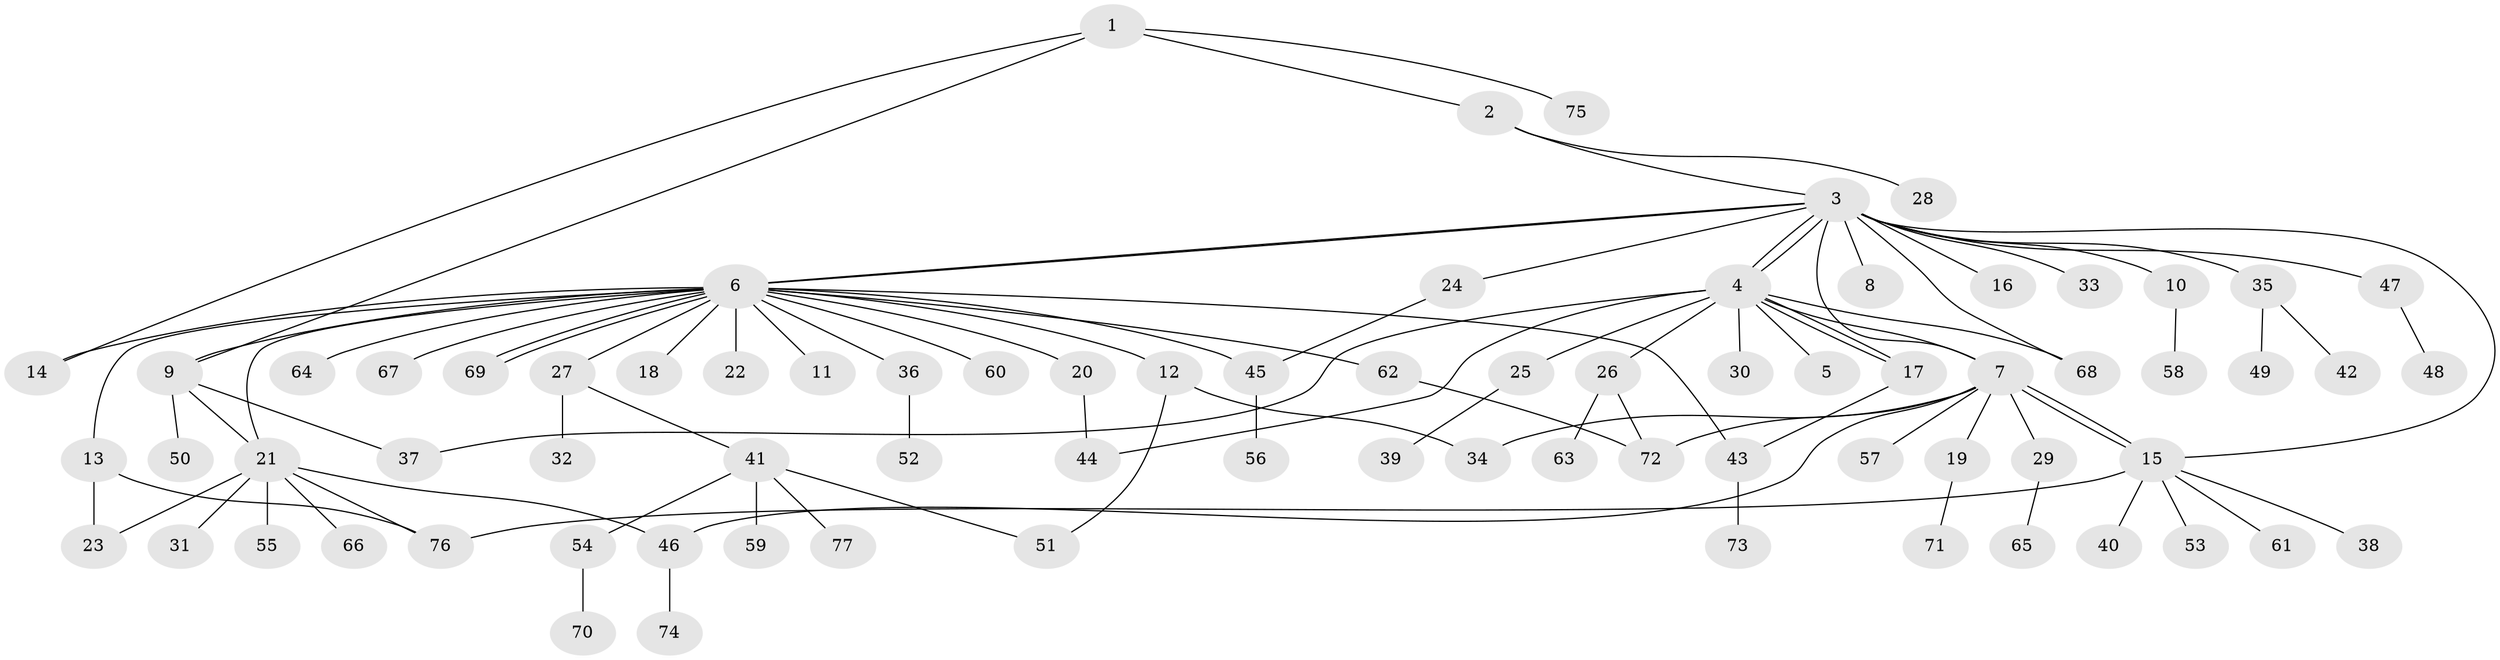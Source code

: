 // coarse degree distribution, {1: 0.660377358490566, 14: 0.018867924528301886, 7: 0.018867924528301886, 2: 0.22641509433962265, 5: 0.018867924528301886, 8: 0.018867924528301886, 16: 0.018867924528301886, 9: 0.018867924528301886}
// Generated by graph-tools (version 1.1) at 2025/50/03/04/25 21:50:24]
// undirected, 77 vertices, 99 edges
graph export_dot {
graph [start="1"]
  node [color=gray90,style=filled];
  1;
  2;
  3;
  4;
  5;
  6;
  7;
  8;
  9;
  10;
  11;
  12;
  13;
  14;
  15;
  16;
  17;
  18;
  19;
  20;
  21;
  22;
  23;
  24;
  25;
  26;
  27;
  28;
  29;
  30;
  31;
  32;
  33;
  34;
  35;
  36;
  37;
  38;
  39;
  40;
  41;
  42;
  43;
  44;
  45;
  46;
  47;
  48;
  49;
  50;
  51;
  52;
  53;
  54;
  55;
  56;
  57;
  58;
  59;
  60;
  61;
  62;
  63;
  64;
  65;
  66;
  67;
  68;
  69;
  70;
  71;
  72;
  73;
  74;
  75;
  76;
  77;
  1 -- 2;
  1 -- 9;
  1 -- 14;
  1 -- 75;
  2 -- 3;
  2 -- 28;
  3 -- 4;
  3 -- 4;
  3 -- 6;
  3 -- 6;
  3 -- 7;
  3 -- 8;
  3 -- 10;
  3 -- 15;
  3 -- 16;
  3 -- 24;
  3 -- 33;
  3 -- 35;
  3 -- 47;
  3 -- 68;
  4 -- 5;
  4 -- 7;
  4 -- 17;
  4 -- 17;
  4 -- 25;
  4 -- 26;
  4 -- 30;
  4 -- 37;
  4 -- 44;
  4 -- 68;
  6 -- 9;
  6 -- 11;
  6 -- 12;
  6 -- 13;
  6 -- 14;
  6 -- 18;
  6 -- 20;
  6 -- 21;
  6 -- 22;
  6 -- 27;
  6 -- 36;
  6 -- 43;
  6 -- 45;
  6 -- 60;
  6 -- 62;
  6 -- 64;
  6 -- 67;
  6 -- 69;
  6 -- 69;
  7 -- 15;
  7 -- 15;
  7 -- 19;
  7 -- 29;
  7 -- 34;
  7 -- 46;
  7 -- 57;
  7 -- 72;
  9 -- 21;
  9 -- 37;
  9 -- 50;
  10 -- 58;
  12 -- 34;
  12 -- 51;
  13 -- 23;
  13 -- 76;
  15 -- 38;
  15 -- 40;
  15 -- 53;
  15 -- 61;
  15 -- 76;
  17 -- 43;
  19 -- 71;
  20 -- 44;
  21 -- 23;
  21 -- 31;
  21 -- 46;
  21 -- 55;
  21 -- 66;
  21 -- 76;
  24 -- 45;
  25 -- 39;
  26 -- 63;
  26 -- 72;
  27 -- 32;
  27 -- 41;
  29 -- 65;
  35 -- 42;
  35 -- 49;
  36 -- 52;
  41 -- 51;
  41 -- 54;
  41 -- 59;
  41 -- 77;
  43 -- 73;
  45 -- 56;
  46 -- 74;
  47 -- 48;
  54 -- 70;
  62 -- 72;
}
